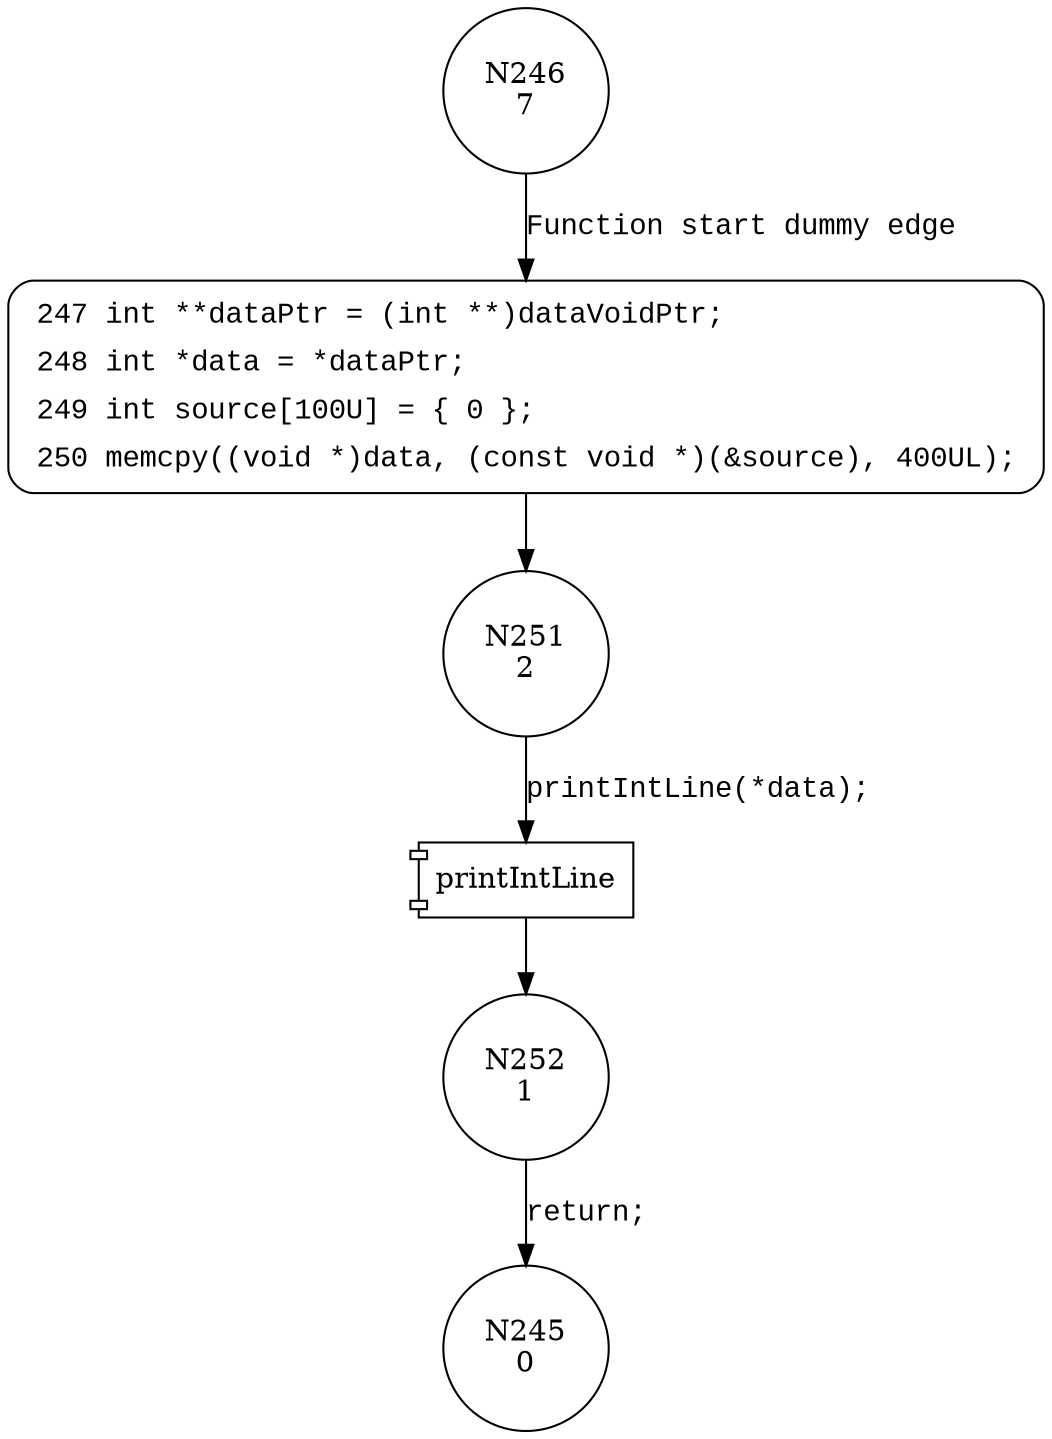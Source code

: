 digraph CWE121_Stack_Based_Buffer_Overflow__CWE805_int_declare_memcpy_64b_goodG2BSink {
246 [shape="circle" label="N246\n7"]
247 [shape="circle" label="N247\n6"]
251 [shape="circle" label="N251\n2"]
252 [shape="circle" label="N252\n1"]
245 [shape="circle" label="N245\n0"]
247 [style="filled,bold" penwidth="1" fillcolor="white" fontname="Courier New" shape="Mrecord" label=<<table border="0" cellborder="0" cellpadding="3" bgcolor="white"><tr><td align="right">247</td><td align="left">int **dataPtr = (int **)dataVoidPtr;</td></tr><tr><td align="right">248</td><td align="left">int *data = *dataPtr;</td></tr><tr><td align="right">249</td><td align="left">int source[100U] = &#123; 0 &#125;;</td></tr><tr><td align="right">250</td><td align="left">memcpy((void *)data, (const void *)(&amp;source), 400UL);</td></tr></table>>]
247 -> 251[label=""]
246 -> 247 [label="Function start dummy edge" fontname="Courier New"]
100017 [shape="component" label="printIntLine"]
251 -> 100017 [label="printIntLine(*data);" fontname="Courier New"]
100017 -> 252 [label="" fontname="Courier New"]
252 -> 245 [label="return;" fontname="Courier New"]
}